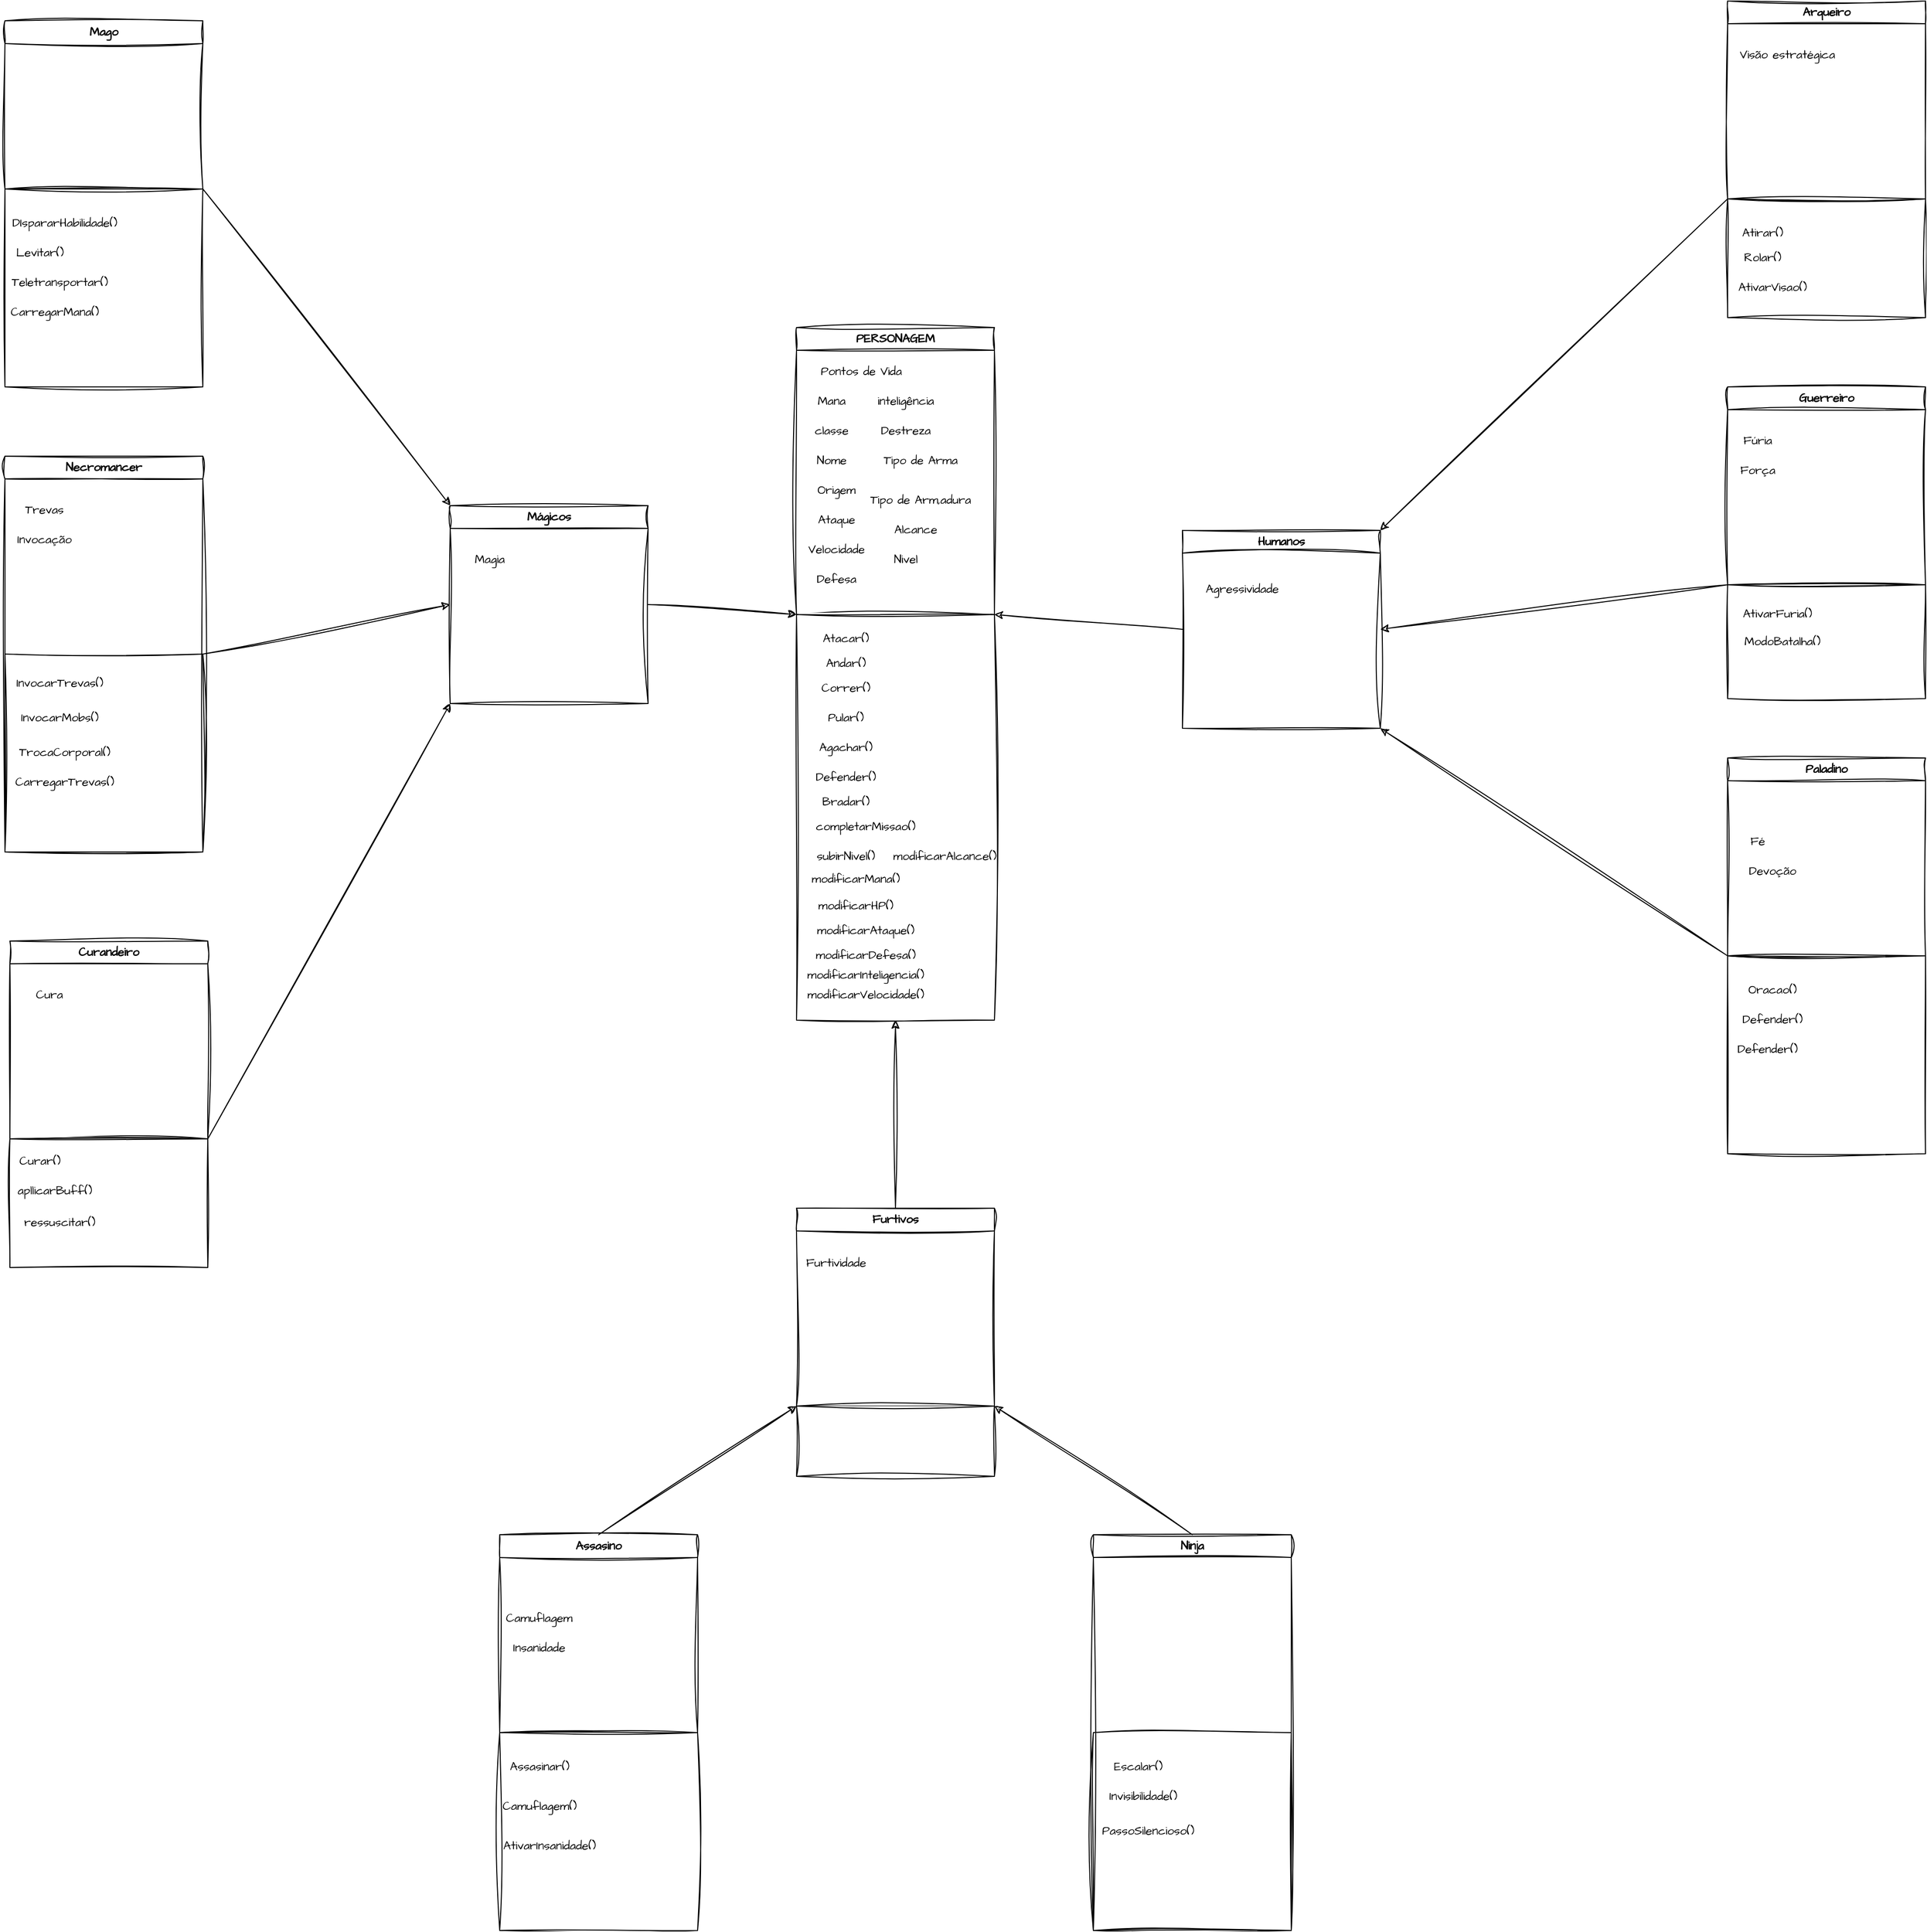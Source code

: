 <mxfile version="26.0.11">
  <diagram name="Página-1" id="utGpeQ4UjbV8BRvyn9GN">
    <mxGraphModel dx="2214" dy="1766" grid="1" gridSize="10" guides="1" tooltips="1" connect="1" arrows="1" fold="1" page="1" pageScale="1" pageWidth="827" pageHeight="1169" math="0" shadow="0">
      <root>
        <mxCell id="0" />
        <mxCell id="1" parent="0" />
        <mxCell id="vF0f2Q07C2wqnqUUGuEn-7" value="PERSONAGEM" style="swimlane;whiteSpace=wrap;html=1;sketch=1;hachureGap=4;jiggle=2;curveFitting=1;fontFamily=Architects Daughter;fontSource=https%3A%2F%2Ffonts.googleapis.com%2Fcss%3Ffamily%3DArchitects%2BDaughter;" parent="1" vertex="1">
          <mxGeometry x="300" y="180" width="200" height="290" as="geometry" />
        </mxCell>
        <mxCell id="vF0f2Q07C2wqnqUUGuEn-8" value="Pontos de Vida" style="text;html=1;align=center;verticalAlign=middle;resizable=0;points=[];autosize=1;strokeColor=none;fillColor=none;fontFamily=Architects Daughter;fontSource=https%3A%2F%2Ffonts.googleapis.com%2Fcss%3Ffamily%3DArchitects%2BDaughter;" parent="vF0f2Q07C2wqnqUUGuEn-7" vertex="1">
          <mxGeometry x="10" y="30" width="110" height="30" as="geometry" />
        </mxCell>
        <mxCell id="vF0f2Q07C2wqnqUUGuEn-9" value="Mana" style="text;html=1;align=center;verticalAlign=middle;resizable=0;points=[];autosize=1;strokeColor=none;fillColor=none;fontFamily=Architects Daughter;fontSource=https%3A%2F%2Ffonts.googleapis.com%2Fcss%3Ffamily%3DArchitects%2BDaughter;" parent="vF0f2Q07C2wqnqUUGuEn-7" vertex="1">
          <mxGeometry x="10" y="60" width="50" height="30" as="geometry" />
        </mxCell>
        <mxCell id="vF0f2Q07C2wqnqUUGuEn-10" value="classe" style="text;html=1;align=center;verticalAlign=middle;resizable=0;points=[];autosize=1;strokeColor=none;fillColor=none;fontFamily=Architects Daughter;fontSource=https%3A%2F%2Ffonts.googleapis.com%2Fcss%3Ffamily%3DArchitects%2BDaughter;" parent="vF0f2Q07C2wqnqUUGuEn-7" vertex="1">
          <mxGeometry x="5" y="90" width="60" height="30" as="geometry" />
        </mxCell>
        <mxCell id="vF0f2Q07C2wqnqUUGuEn-11" value="Nome" style="text;html=1;align=center;verticalAlign=middle;resizable=0;points=[];autosize=1;strokeColor=none;fillColor=none;fontFamily=Architects Daughter;fontSource=https%3A%2F%2Ffonts.googleapis.com%2Fcss%3Ffamily%3DArchitects%2BDaughter;" parent="vF0f2Q07C2wqnqUUGuEn-7" vertex="1">
          <mxGeometry x="10" y="120" width="50" height="30" as="geometry" />
        </mxCell>
        <mxCell id="vF0f2Q07C2wqnqUUGuEn-12" value="Origem" style="text;html=1;align=center;verticalAlign=middle;resizable=0;points=[];autosize=1;strokeColor=none;fillColor=none;fontFamily=Architects Daughter;fontSource=https%3A%2F%2Ffonts.googleapis.com%2Fcss%3Ffamily%3DArchitects%2BDaughter;" parent="vF0f2Q07C2wqnqUUGuEn-7" vertex="1">
          <mxGeometry x="10" y="150" width="60" height="30" as="geometry" />
        </mxCell>
        <mxCell id="vF0f2Q07C2wqnqUUGuEn-21" value="Ataque" style="text;html=1;align=center;verticalAlign=middle;resizable=0;points=[];autosize=1;strokeColor=none;fillColor=none;fontFamily=Architects Daughter;fontSource=https%3A%2F%2Ffonts.googleapis.com%2Fcss%3Ffamily%3DArchitects%2BDaughter;" parent="vF0f2Q07C2wqnqUUGuEn-7" vertex="1">
          <mxGeometry x="10" y="180" width="60" height="30" as="geometry" />
        </mxCell>
        <mxCell id="vF0f2Q07C2wqnqUUGuEn-22" value="Velocidade" style="text;html=1;align=center;verticalAlign=middle;resizable=0;points=[];autosize=1;strokeColor=none;fillColor=none;fontFamily=Architects Daughter;fontSource=https%3A%2F%2Ffonts.googleapis.com%2Fcss%3Ffamily%3DArchitects%2BDaughter;" parent="vF0f2Q07C2wqnqUUGuEn-7" vertex="1">
          <mxGeometry y="210" width="80" height="30" as="geometry" />
        </mxCell>
        <mxCell id="vF0f2Q07C2wqnqUUGuEn-23" value="Defesa" style="text;html=1;align=center;verticalAlign=middle;resizable=0;points=[];autosize=1;strokeColor=none;fillColor=none;fontFamily=Architects Daughter;fontSource=https%3A%2F%2Ffonts.googleapis.com%2Fcss%3Ffamily%3DArchitects%2BDaughter;" parent="vF0f2Q07C2wqnqUUGuEn-7" vertex="1">
          <mxGeometry x="10" y="240" width="60" height="30" as="geometry" />
        </mxCell>
        <mxCell id="vF0f2Q07C2wqnqUUGuEn-24" value="inteligência" style="text;html=1;align=center;verticalAlign=middle;resizable=0;points=[];autosize=1;strokeColor=none;fillColor=none;fontFamily=Architects Daughter;fontSource=https%3A%2F%2Ffonts.googleapis.com%2Fcss%3Ffamily%3DArchitects%2BDaughter;" parent="vF0f2Q07C2wqnqUUGuEn-7" vertex="1">
          <mxGeometry x="70" y="60" width="80" height="30" as="geometry" />
        </mxCell>
        <mxCell id="vF0f2Q07C2wqnqUUGuEn-25" value="Destreza" style="text;html=1;align=center;verticalAlign=middle;resizable=0;points=[];autosize=1;strokeColor=none;fillColor=none;fontFamily=Architects Daughter;fontSource=https%3A%2F%2Ffonts.googleapis.com%2Fcss%3Ffamily%3DArchitects%2BDaughter;" parent="vF0f2Q07C2wqnqUUGuEn-7" vertex="1">
          <mxGeometry x="75" y="90" width="70" height="30" as="geometry" />
        </mxCell>
        <mxCell id="vF0f2Q07C2wqnqUUGuEn-26" value="Tipo de Arma" style="text;html=1;align=center;verticalAlign=middle;resizable=0;points=[];autosize=1;strokeColor=none;fillColor=none;fontFamily=Architects Daughter;fontSource=https%3A%2F%2Ffonts.googleapis.com%2Fcss%3Ffamily%3DArchitects%2BDaughter;" parent="vF0f2Q07C2wqnqUUGuEn-7" vertex="1">
          <mxGeometry x="75" y="120" width="100" height="30" as="geometry" />
        </mxCell>
        <mxCell id="vF0f2Q07C2wqnqUUGuEn-44" value="Tipo de Arm,adura" style="text;html=1;align=center;verticalAlign=middle;resizable=0;points=[];autosize=1;strokeColor=none;fillColor=none;fontFamily=Architects Daughter;fontSource=https%3A%2F%2Ffonts.googleapis.com%2Fcss%3Ffamily%3DArchitects%2BDaughter;" parent="vF0f2Q07C2wqnqUUGuEn-7" vertex="1">
          <mxGeometry x="60" y="160" width="130" height="30" as="geometry" />
        </mxCell>
        <mxCell id="vF0f2Q07C2wqnqUUGuEn-49" value="Alcance" style="text;html=1;align=center;verticalAlign=middle;resizable=0;points=[];autosize=1;strokeColor=none;fillColor=none;fontFamily=Architects Daughter;fontSource=https%3A%2F%2Ffonts.googleapis.com%2Fcss%3Ffamily%3DArchitects%2BDaughter;" parent="vF0f2Q07C2wqnqUUGuEn-7" vertex="1">
          <mxGeometry x="85" y="190" width="70" height="30" as="geometry" />
        </mxCell>
        <mxCell id="vF0f2Q07C2wqnqUUGuEn-57" value="Nivel" style="text;html=1;align=center;verticalAlign=middle;resizable=0;points=[];autosize=1;strokeColor=none;fillColor=none;fontFamily=Architects Daughter;fontSource=https%3A%2F%2Ffonts.googleapis.com%2Fcss%3Ffamily%3DArchitects%2BDaughter;" parent="vF0f2Q07C2wqnqUUGuEn-7" vertex="1">
          <mxGeometry x="85" y="220" width="50" height="30" as="geometry" />
        </mxCell>
        <mxCell id="vF0f2Q07C2wqnqUUGuEn-13" value="" style="rounded=0;whiteSpace=wrap;html=1;sketch=1;hachureGap=4;jiggle=2;curveFitting=1;fontFamily=Architects Daughter;fontSource=https%3A%2F%2Ffonts.googleapis.com%2Fcss%3Ffamily%3DArchitects%2BDaughter;" parent="1" vertex="1">
          <mxGeometry x="300" y="470" width="200" height="410" as="geometry" />
        </mxCell>
        <mxCell id="vF0f2Q07C2wqnqUUGuEn-14" value="Atacar()" style="text;html=1;align=center;verticalAlign=middle;whiteSpace=wrap;rounded=0;fontFamily=Architects Daughter;fontSource=https%3A%2F%2Ffonts.googleapis.com%2Fcss%3Ffamily%3DArchitects%2BDaughter;" parent="1" vertex="1">
          <mxGeometry x="320" y="480" width="60" height="30" as="geometry" />
        </mxCell>
        <mxCell id="vF0f2Q07C2wqnqUUGuEn-15" value="Andar()" style="text;html=1;align=center;verticalAlign=middle;whiteSpace=wrap;rounded=0;fontFamily=Architects Daughter;fontSource=https%3A%2F%2Ffonts.googleapis.com%2Fcss%3Ffamily%3DArchitects%2BDaughter;" parent="1" vertex="1">
          <mxGeometry x="320" y="505" width="60" height="30" as="geometry" />
        </mxCell>
        <mxCell id="vF0f2Q07C2wqnqUUGuEn-16" value="Correr()&lt;span style=&quot;color: rgba(0, 0, 0, 0); font-family: monospace; font-size: 0px; text-align: start; text-wrap-mode: nowrap;&quot;&gt;%3CmxGraphModel%3E%3Croot%3E%3CmxCell%20id%3D%220%22%2F%3E%3CmxCell%20id%3D%221%22%20parent%3D%220%22%2F%3E%3CmxCell%20id%3D%222%22%20value%3D%22Andar()%22%20style%3D%22text%3Bhtml%3D1%3Balign%3Dcenter%3BverticalAlign%3Dmiddle%3BwhiteSpace%3Dwrap%3Brounded%3D0%3BfontFamily%3DArchitects%20Daughter%3BfontSource%3Dhttps%253A%252F%252Ffonts.googleapis.com%252Fcss%253Ffamily%253DArchitects%252BDaughter%3B%22%20vertex%3D%221%22%20parent%3D%221%22%3E%3CmxGeometry%20x%3D%22320%22%20y%3D%22415%22%20width%3D%2260%22%20height%3D%2230%22%20as%3D%22geometry%22%2F%3E%3C%2FmxCell%3E%3C%2Froot%3E%3C%2FmxGraphModel%3E&lt;/span&gt;" style="text;html=1;align=center;verticalAlign=middle;whiteSpace=wrap;rounded=0;fontFamily=Architects Daughter;fontSource=https%3A%2F%2Ffonts.googleapis.com%2Fcss%3Ffamily%3DArchitects%2BDaughter;" parent="1" vertex="1">
          <mxGeometry x="320" y="530" width="60" height="30" as="geometry" />
        </mxCell>
        <mxCell id="vF0f2Q07C2wqnqUUGuEn-17" value="Pular()" style="text;html=1;align=center;verticalAlign=middle;whiteSpace=wrap;rounded=0;fontFamily=Architects Daughter;fontSource=https%3A%2F%2Ffonts.googleapis.com%2Fcss%3Ffamily%3DArchitects%2BDaughter;" parent="1" vertex="1">
          <mxGeometry x="320" y="560" width="60" height="30" as="geometry" />
        </mxCell>
        <mxCell id="vF0f2Q07C2wqnqUUGuEn-18" value="Agachar()" style="text;html=1;align=center;verticalAlign=middle;whiteSpace=wrap;rounded=0;fontFamily=Architects Daughter;fontSource=https%3A%2F%2Ffonts.googleapis.com%2Fcss%3Ffamily%3DArchitects%2BDaughter;" parent="1" vertex="1">
          <mxGeometry x="320" y="590" width="60" height="30" as="geometry" />
        </mxCell>
        <mxCell id="vF0f2Q07C2wqnqUUGuEn-19" value="Defender()" style="text;html=1;align=center;verticalAlign=middle;whiteSpace=wrap;rounded=0;fontFamily=Architects Daughter;fontSource=https%3A%2F%2Ffonts.googleapis.com%2Fcss%3Ffamily%3DArchitects%2BDaughter;" parent="1" vertex="1">
          <mxGeometry x="320" y="620" width="60" height="30" as="geometry" />
        </mxCell>
        <mxCell id="vF0f2Q07C2wqnqUUGuEn-20" value="Bradar()" style="text;html=1;align=center;verticalAlign=middle;whiteSpace=wrap;rounded=0;fontFamily=Architects Daughter;fontSource=https%3A%2F%2Ffonts.googleapis.com%2Fcss%3Ffamily%3DArchitects%2BDaughter;" parent="1" vertex="1">
          <mxGeometry x="320" y="645" width="60" height="30" as="geometry" />
        </mxCell>
        <mxCell id="vF0f2Q07C2wqnqUUGuEn-32" value="Necromancer" style="swimlane;whiteSpace=wrap;html=1;sketch=1;hachureGap=4;jiggle=2;curveFitting=1;fontFamily=Architects Daughter;fontSource=https%3A%2F%2Ffonts.googleapis.com%2Fcss%3Ffamily%3DArchitects%2BDaughter;startSize=23;" parent="1" vertex="1">
          <mxGeometry x="-500" y="310" width="200" height="400" as="geometry" />
        </mxCell>
        <mxCell id="vF0f2Q07C2wqnqUUGuEn-47" value="Trevas&lt;span style=&quot;color: rgba(0, 0, 0, 0); font-family: monospace; font-size: 0px; text-align: start; text-wrap-mode: nowrap;&quot;&gt;%3CmxGraphModel%3E%3Croot%3E%3CmxCell%20id%3D%220%22%2F%3E%3CmxCell%20id%3D%221%22%20parent%3D%220%22%2F%3E%3CmxCell%20id%3D%222%22%20value%3D%22Magia%26lt%3Bspan%20style%3D%26quot%3Bcolor%3A%20rgba(0%2C%200%2C%200%2C%200)%3B%20font-family%3A%20monospace%3B%20font-size%3A%200px%3B%20text-align%3A%20start%3B%20text-wrap-mode%3A%20nowrap%3B%26quot%3B%26gt%3B%253CmxGraphModel%253E%253Croot%253E%253CmxCell%2520id%253D%25220%2522%252F%253E%253CmxCell%2520id%253D%25221%2522%2520parent%253D%25220%2522%252F%253E%253CmxCell%2520id%253D%25222%2522%2520value%253D%2522Tipo%2520de%2520Arma%2522%2520style%253D%2522text%253Bhtml%253D1%253Balign%253Dcenter%253BverticalAlign%253Dmiddle%253Bresizable%253D0%253Bpoints%253D%255B%255D%253Bautosize%253D1%253BstrokeColor%253Dnone%253BfillColor%253Dnone%253BfontFamily%253DArchitects%2520Daughter%253BfontSource%253Dhttps%25253A%25252F%25252Ffonts.googleapis.com%25252Fcss%25253Ffamily%25253DArchitects%25252BDaughter%253B%2522%2520vertex%253D%25221%2522%2520parent%253D%25221%2522%253E%253CmxGeometry%2520x%253D%2522370%2522%2520y%253D%2522300%2522%2520width%253D%2522100%2522%2520height%253D%252230%2522%2520as%253D%2522geometry%2522%252F%253E%253C%252FmxCell%253E%253C%252Froot%253E%253C%252FmxGraphModel%253E%26lt%3B%2Fspan%26gt%3B%22%20style%3D%22text%3Bhtml%3D1%3Balign%3Dcenter%3BverticalAlign%3Dmiddle%3BwhiteSpace%3Dwrap%3Brounded%3D0%3BfontFamily%3DArchitects%20Daughter%3BfontSource%3Dhttps%253A%252F%252Ffonts.googleapis.com%252Fcss%253Ffamily%253DArchitects%252BDaughter%3B%22%20vertex%3D%221%22%20parent%3D%221%22%3E%3CmxGeometry%20x%3D%22-30%22%20y%3D%22280%22%20width%3D%2260%22%20height%3D%2230%22%20as%3D%22geometry%22%2F%3E%3C%2FmxCell%3E%3C%2Froot%3E%3C%2FmxGraphModel%3E&lt;/span&gt;" style="text;html=1;align=center;verticalAlign=middle;whiteSpace=wrap;rounded=0;fontFamily=Architects Daughter;fontSource=https%3A%2F%2Ffonts.googleapis.com%2Fcss%3Ffamily%3DArchitects%2BDaughter;" parent="vF0f2Q07C2wqnqUUGuEn-32" vertex="1">
          <mxGeometry x="10" y="40" width="60" height="30" as="geometry" />
        </mxCell>
        <mxCell id="vF0f2Q07C2wqnqUUGuEn-48" value="Invocação" style="text;html=1;align=center;verticalAlign=middle;whiteSpace=wrap;rounded=0;fontFamily=Architects Daughter;fontSource=https%3A%2F%2Ffonts.googleapis.com%2Fcss%3Ffamily%3DArchitects%2BDaughter;" parent="vF0f2Q07C2wqnqUUGuEn-32" vertex="1">
          <mxGeometry x="10" y="70" width="60" height="30" as="geometry" />
        </mxCell>
        <mxCell id="119XGTAIvBOGyteVcQkZ-8" value="" style="swimlane;startSize=0;sketch=1;hachureGap=4;jiggle=2;curveFitting=1;fontFamily=Architects Daughter;fontSource=https%3A%2F%2Ffonts.googleapis.com%2Fcss%3Ffamily%3DArchitects%2BDaughter;" parent="vF0f2Q07C2wqnqUUGuEn-32" vertex="1">
          <mxGeometry y="200" width="200" height="200" as="geometry" />
        </mxCell>
        <mxCell id="119XGTAIvBOGyteVcQkZ-9" value="InvocarTrevas()" style="text;html=1;align=center;verticalAlign=middle;resizable=0;points=[];autosize=1;strokeColor=none;fillColor=none;fontFamily=Architects Daughter;fontSource=https%3A%2F%2Ffonts.googleapis.com%2Fcss%3Ffamily%3DArchitects%2BDaughter;" parent="119XGTAIvBOGyteVcQkZ-8" vertex="1">
          <mxGeometry y="15" width="110" height="30" as="geometry" />
        </mxCell>
        <mxCell id="119XGTAIvBOGyteVcQkZ-10" value="InvocarMobs()" style="text;html=1;align=center;verticalAlign=middle;resizable=0;points=[];autosize=1;strokeColor=none;fillColor=none;fontFamily=Architects Daughter;fontSource=https%3A%2F%2Ffonts.googleapis.com%2Fcss%3Ffamily%3DArchitects%2BDaughter;" parent="119XGTAIvBOGyteVcQkZ-8" vertex="1">
          <mxGeometry x="5" y="50" width="100" height="30" as="geometry" />
        </mxCell>
        <mxCell id="119XGTAIvBOGyteVcQkZ-11" value="TrocaCorporal()" style="text;html=1;align=center;verticalAlign=middle;resizable=0;points=[];autosize=1;strokeColor=none;fillColor=none;fontFamily=Architects Daughter;fontSource=https%3A%2F%2Ffonts.googleapis.com%2Fcss%3Ffamily%3DArchitects%2BDaughter;" parent="119XGTAIvBOGyteVcQkZ-8" vertex="1">
          <mxGeometry y="85" width="120" height="30" as="geometry" />
        </mxCell>
        <mxCell id="119XGTAIvBOGyteVcQkZ-12" value="CarregarTrevas()" style="text;html=1;align=center;verticalAlign=middle;resizable=0;points=[];autosize=1;strokeColor=none;fillColor=none;fontFamily=Architects Daughter;fontSource=https%3A%2F%2Ffonts.googleapis.com%2Fcss%3Ffamily%3DArchitects%2BDaughter;" parent="119XGTAIvBOGyteVcQkZ-8" vertex="1">
          <mxGeometry y="115" width="120" height="30" as="geometry" />
        </mxCell>
        <mxCell id="vF0f2Q07C2wqnqUUGuEn-37" value="Mago" style="swimlane;whiteSpace=wrap;html=1;sketch=1;hachureGap=4;jiggle=2;curveFitting=1;fontFamily=Architects Daughter;fontSource=https%3A%2F%2Ffonts.googleapis.com%2Fcss%3Ffamily%3DArchitects%2BDaughter;" parent="1" vertex="1">
          <mxGeometry x="-500" y="-130" width="200" height="170" as="geometry" />
        </mxCell>
        <mxCell id="vF0f2Q07C2wqnqUUGuEn-38" value="Assasino" style="swimlane;whiteSpace=wrap;html=1;sketch=1;hachureGap=4;jiggle=2;curveFitting=1;fontFamily=Architects Daughter;fontSource=https%3A%2F%2Ffonts.googleapis.com%2Fcss%3Ffamily%3DArchitects%2BDaughter;" parent="1" vertex="1">
          <mxGeometry y="1400" width="200" height="200" as="geometry" />
        </mxCell>
        <mxCell id="vF0f2Q07C2wqnqUUGuEn-56" value="Camuflagem" style="text;html=1;align=center;verticalAlign=middle;whiteSpace=wrap;rounded=0;fontFamily=Architects Daughter;fontSource=https%3A%2F%2Ffonts.googleapis.com%2Fcss%3Ffamily%3DArchitects%2BDaughter;" parent="vF0f2Q07C2wqnqUUGuEn-38" vertex="1">
          <mxGeometry x="10" y="70" width="60" height="30" as="geometry" />
        </mxCell>
        <mxCell id="vF0f2Q07C2wqnqUUGuEn-58" value="Insanidade" style="text;html=1;align=center;verticalAlign=middle;whiteSpace=wrap;rounded=0;fontFamily=Architects Daughter;fontSource=https%3A%2F%2Ffonts.googleapis.com%2Fcss%3Ffamily%3DArchitects%2BDaughter;" parent="vF0f2Q07C2wqnqUUGuEn-38" vertex="1">
          <mxGeometry x="10" y="100" width="60" height="30" as="geometry" />
        </mxCell>
        <mxCell id="vF0f2Q07C2wqnqUUGuEn-39" value="Ninja" style="swimlane;whiteSpace=wrap;html=1;sketch=1;hachureGap=4;jiggle=2;curveFitting=1;fontFamily=Architects Daughter;fontSource=https%3A%2F%2Ffonts.googleapis.com%2Fcss%3Ffamily%3DArchitects%2BDaughter;" parent="1" vertex="1">
          <mxGeometry x="600" y="1400" width="200" height="400" as="geometry" />
        </mxCell>
        <mxCell id="119XGTAIvBOGyteVcQkZ-18" value="" style="swimlane;startSize=0;sketch=1;hachureGap=4;jiggle=2;curveFitting=1;fontFamily=Architects Daughter;fontSource=https%3A%2F%2Ffonts.googleapis.com%2Fcss%3Ffamily%3DArchitects%2BDaughter;" parent="vF0f2Q07C2wqnqUUGuEn-39" vertex="1">
          <mxGeometry y="200" width="200" height="200" as="geometry" />
        </mxCell>
        <mxCell id="119XGTAIvBOGyteVcQkZ-19" value="Escalar()" style="text;html=1;align=center;verticalAlign=middle;resizable=0;points=[];autosize=1;strokeColor=none;fillColor=none;fontFamily=Architects Daughter;fontSource=https%3A%2F%2Ffonts.googleapis.com%2Fcss%3Ffamily%3DArchitects%2BDaughter;" parent="119XGTAIvBOGyteVcQkZ-18" vertex="1">
          <mxGeometry x="10" y="20" width="70" height="30" as="geometry" />
        </mxCell>
        <mxCell id="119XGTAIvBOGyteVcQkZ-26" value="Invisibilidade()" style="text;html=1;align=center;verticalAlign=middle;resizable=0;points=[];autosize=1;strokeColor=none;fillColor=none;fontFamily=Architects Daughter;fontSource=https%3A%2F%2Ffonts.googleapis.com%2Fcss%3Ffamily%3DArchitects%2BDaughter;" parent="119XGTAIvBOGyteVcQkZ-18" vertex="1">
          <mxGeometry x="5" y="50" width="90" height="30" as="geometry" />
        </mxCell>
        <mxCell id="119XGTAIvBOGyteVcQkZ-27" value="PassoSilencioso()" style="text;html=1;align=center;verticalAlign=middle;resizable=0;points=[];autosize=1;strokeColor=none;fillColor=none;fontFamily=Architects Daughter;fontSource=https%3A%2F%2Ffonts.googleapis.com%2Fcss%3Ffamily%3DArchitects%2BDaughter;" parent="119XGTAIvBOGyteVcQkZ-18" vertex="1">
          <mxGeometry x="-5" y="85" width="120" height="30" as="geometry" />
        </mxCell>
        <mxCell id="vF0f2Q07C2wqnqUUGuEn-40" value="Arqueiro" style="swimlane;whiteSpace=wrap;html=1;sketch=1;hachureGap=4;jiggle=2;curveFitting=1;fontFamily=Architects Daughter;fontSource=https%3A%2F%2Ffonts.googleapis.com%2Fcss%3Ffamily%3DArchitects%2BDaughter;" parent="1" vertex="1">
          <mxGeometry x="1241" y="-150" width="200" height="200" as="geometry" />
        </mxCell>
        <mxCell id="vF0f2Q07C2wqnqUUGuEn-65" value="Visão estratégica" style="text;html=1;align=center;verticalAlign=middle;resizable=0;points=[];autosize=1;strokeColor=none;fillColor=none;fontFamily=Architects Daughter;fontSource=https%3A%2F%2Ffonts.googleapis.com%2Fcss%3Ffamily%3DArchitects%2BDaughter;" parent="vF0f2Q07C2wqnqUUGuEn-40" vertex="1">
          <mxGeometry y="40" width="120" height="30" as="geometry" />
        </mxCell>
        <mxCell id="119XGTAIvBOGyteVcQkZ-39" value="" style="swimlane;startSize=0;sketch=1;hachureGap=4;jiggle=2;curveFitting=1;fontFamily=Architects Daughter;fontSource=https%3A%2F%2Ffonts.googleapis.com%2Fcss%3Ffamily%3DArchitects%2BDaughter;" parent="vF0f2Q07C2wqnqUUGuEn-40" vertex="1">
          <mxGeometry y="200" width="200" height="120" as="geometry" />
        </mxCell>
        <mxCell id="119XGTAIvBOGyteVcQkZ-40" value="Atirar()" style="text;html=1;align=center;verticalAlign=middle;resizable=0;points=[];autosize=1;strokeColor=none;fillColor=none;fontFamily=Architects Daughter;fontSource=https%3A%2F%2Ffonts.googleapis.com%2Fcss%3Ffamily%3DArchitects%2BDaughter;" parent="119XGTAIvBOGyteVcQkZ-39" vertex="1">
          <mxGeometry y="20" width="70" height="30" as="geometry" />
        </mxCell>
        <mxCell id="119XGTAIvBOGyteVcQkZ-41" value="Rolar()" style="text;html=1;align=center;verticalAlign=middle;resizable=0;points=[];autosize=1;strokeColor=none;fillColor=none;fontFamily=Architects Daughter;fontSource=https%3A%2F%2Ffonts.googleapis.com%2Fcss%3Ffamily%3DArchitects%2BDaughter;" parent="119XGTAIvBOGyteVcQkZ-39" vertex="1">
          <mxGeometry x="5" y="45" width="60" height="30" as="geometry" />
        </mxCell>
        <mxCell id="119XGTAIvBOGyteVcQkZ-42" value="AtivarVisao()" style="text;html=1;align=center;verticalAlign=middle;resizable=0;points=[];autosize=1;strokeColor=none;fillColor=none;fontFamily=Architects Daughter;fontSource=https%3A%2F%2Ffonts.googleapis.com%2Fcss%3Ffamily%3DArchitects%2BDaughter;" parent="119XGTAIvBOGyteVcQkZ-39" vertex="1">
          <mxGeometry y="75" width="90" height="30" as="geometry" />
        </mxCell>
        <mxCell id="vF0f2Q07C2wqnqUUGuEn-41" value="Curandeiro" style="swimlane;whiteSpace=wrap;html=1;sketch=1;hachureGap=4;jiggle=2;curveFitting=1;fontFamily=Architects Daughter;fontSource=https%3A%2F%2Ffonts.googleapis.com%2Fcss%3Ffamily%3DArchitects%2BDaughter;" parent="1" vertex="1">
          <mxGeometry x="-495" y="800" width="200" height="200" as="geometry" />
        </mxCell>
        <mxCell id="vF0f2Q07C2wqnqUUGuEn-59" value="Cura" style="text;html=1;align=center;verticalAlign=middle;whiteSpace=wrap;rounded=0;fontFamily=Architects Daughter;fontSource=https%3A%2F%2Ffonts.googleapis.com%2Fcss%3Ffamily%3DArchitects%2BDaughter;" parent="vF0f2Q07C2wqnqUUGuEn-41" vertex="1">
          <mxGeometry x="10" y="40" width="60" height="30" as="geometry" />
        </mxCell>
        <mxCell id="vF0f2Q07C2wqnqUUGuEn-42" value="Guerreiro" style="swimlane;whiteSpace=wrap;html=1;sketch=1;hachureGap=4;jiggle=2;curveFitting=1;fontFamily=Architects Daughter;fontSource=https%3A%2F%2Ffonts.googleapis.com%2Fcss%3Ffamily%3DArchitects%2BDaughter;" parent="1" vertex="1">
          <mxGeometry x="1241" y="240" width="200" height="200" as="geometry" />
        </mxCell>
        <mxCell id="vF0f2Q07C2wqnqUUGuEn-68" value="Fúria" style="text;html=1;align=center;verticalAlign=middle;resizable=0;points=[];autosize=1;strokeColor=none;fillColor=none;fontFamily=Architects Daughter;fontSource=https%3A%2F%2Ffonts.googleapis.com%2Fcss%3Ffamily%3DArchitects%2BDaughter;" parent="vF0f2Q07C2wqnqUUGuEn-42" vertex="1">
          <mxGeometry x="5" y="40" width="50" height="30" as="geometry" />
        </mxCell>
        <mxCell id="vF0f2Q07C2wqnqUUGuEn-77" value="Força" style="text;html=1;align=center;verticalAlign=middle;resizable=0;points=[];autosize=1;strokeColor=none;fillColor=none;fontFamily=Architects Daughter;fontSource=https%3A%2F%2Ffonts.googleapis.com%2Fcss%3Ffamily%3DArchitects%2BDaughter;" parent="vF0f2Q07C2wqnqUUGuEn-42" vertex="1">
          <mxGeometry y="70" width="60" height="30" as="geometry" />
        </mxCell>
        <mxCell id="vF0f2Q07C2wqnqUUGuEn-43" value="Paladino" style="swimlane;whiteSpace=wrap;html=1;sketch=1;hachureGap=4;jiggle=2;curveFitting=1;fontFamily=Architects Daughter;fontSource=https%3A%2F%2Ffonts.googleapis.com%2Fcss%3Ffamily%3DArchitects%2BDaughter;" parent="1" vertex="1">
          <mxGeometry x="1241" y="615" width="200" height="200" as="geometry" />
        </mxCell>
        <mxCell id="vF0f2Q07C2wqnqUUGuEn-71" value="Fé" style="text;html=1;align=center;verticalAlign=middle;resizable=0;points=[];autosize=1;strokeColor=none;fillColor=none;fontFamily=Architects Daughter;fontSource=https%3A%2F%2Ffonts.googleapis.com%2Fcss%3Ffamily%3DArchitects%2BDaughter;" parent="vF0f2Q07C2wqnqUUGuEn-43" vertex="1">
          <mxGeometry x="10" y="70" width="40" height="30" as="geometry" />
        </mxCell>
        <mxCell id="vF0f2Q07C2wqnqUUGuEn-76" value="Devoção" style="text;html=1;align=center;verticalAlign=middle;resizable=0;points=[];autosize=1;strokeColor=none;fillColor=none;fontFamily=Architects Daughter;fontSource=https%3A%2F%2Ffonts.googleapis.com%2Fcss%3Ffamily%3DArchitects%2BDaughter;" parent="vF0f2Q07C2wqnqUUGuEn-43" vertex="1">
          <mxGeometry x="10" y="100" width="70" height="30" as="geometry" />
        </mxCell>
        <mxCell id="119XGTAIvBOGyteVcQkZ-3" value="" style="swimlane;startSize=0;sketch=1;hachureGap=4;jiggle=2;curveFitting=1;fontFamily=Architects Daughter;fontSource=https%3A%2F%2Ffonts.googleapis.com%2Fcss%3Ffamily%3DArchitects%2BDaughter;" parent="1" vertex="1">
          <mxGeometry x="-500" y="40" width="200" height="200" as="geometry" />
        </mxCell>
        <mxCell id="119XGTAIvBOGyteVcQkZ-4" value="DIspararHabilidade()" style="text;html=1;align=center;verticalAlign=middle;resizable=0;points=[];autosize=1;strokeColor=none;fillColor=none;fontFamily=Architects Daughter;fontSource=https%3A%2F%2Ffonts.googleapis.com%2Fcss%3Ffamily%3DArchitects%2BDaughter;" parent="119XGTAIvBOGyteVcQkZ-3" vertex="1">
          <mxGeometry x="-5" y="20" width="130" height="30" as="geometry" />
        </mxCell>
        <mxCell id="119XGTAIvBOGyteVcQkZ-5" value="Levitar()" style="text;html=1;align=center;verticalAlign=middle;resizable=0;points=[];autosize=1;strokeColor=none;fillColor=none;fontFamily=Architects Daughter;fontSource=https%3A%2F%2Ffonts.googleapis.com%2Fcss%3Ffamily%3DArchitects%2BDaughter;" parent="119XGTAIvBOGyteVcQkZ-3" vertex="1">
          <mxGeometry y="50" width="70" height="30" as="geometry" />
        </mxCell>
        <mxCell id="119XGTAIvBOGyteVcQkZ-6" value="Teletransportar()" style="text;html=1;align=center;verticalAlign=middle;resizable=0;points=[];autosize=1;strokeColor=none;fillColor=none;fontFamily=Architects Daughter;fontSource=https%3A%2F%2Ffonts.googleapis.com%2Fcss%3Ffamily%3DArchitects%2BDaughter;" parent="119XGTAIvBOGyteVcQkZ-3" vertex="1">
          <mxGeometry x="-5" y="80" width="120" height="30" as="geometry" />
        </mxCell>
        <mxCell id="119XGTAIvBOGyteVcQkZ-7" value="CarregarMana()" style="text;html=1;align=center;verticalAlign=middle;resizable=0;points=[];autosize=1;strokeColor=none;fillColor=none;fontFamily=Architects Daughter;fontSource=https%3A%2F%2Ffonts.googleapis.com%2Fcss%3Ffamily%3DArchitects%2BDaughter;" parent="119XGTAIvBOGyteVcQkZ-3" vertex="1">
          <mxGeometry x="-5" y="110" width="110" height="30" as="geometry" />
        </mxCell>
        <mxCell id="119XGTAIvBOGyteVcQkZ-13" value="" style="swimlane;startSize=0;sketch=1;hachureGap=4;jiggle=2;curveFitting=1;fontFamily=Architects Daughter;fontSource=https%3A%2F%2Ffonts.googleapis.com%2Fcss%3Ffamily%3DArchitects%2BDaughter;" parent="1" vertex="1">
          <mxGeometry y="1600" width="200" height="200" as="geometry" />
        </mxCell>
        <mxCell id="119XGTAIvBOGyteVcQkZ-14" value="Assasinar()" style="text;html=1;align=center;verticalAlign=middle;resizable=0;points=[];autosize=1;strokeColor=none;fillColor=none;fontFamily=Architects Daughter;fontSource=https%3A%2F%2Ffonts.googleapis.com%2Fcss%3Ffamily%3DArchitects%2BDaughter;" parent="119XGTAIvBOGyteVcQkZ-13" vertex="1">
          <mxGeometry y="20" width="80" height="30" as="geometry" />
        </mxCell>
        <mxCell id="119XGTAIvBOGyteVcQkZ-16" value="Camuflagem()" style="text;html=1;align=center;verticalAlign=middle;resizable=0;points=[];autosize=1;strokeColor=none;fillColor=none;fontFamily=Architects Daughter;fontSource=https%3A%2F%2Ffonts.googleapis.com%2Fcss%3Ffamily%3DArchitects%2BDaughter;" parent="119XGTAIvBOGyteVcQkZ-13" vertex="1">
          <mxGeometry x="-10" y="60" width="100" height="30" as="geometry" />
        </mxCell>
        <mxCell id="119XGTAIvBOGyteVcQkZ-17" value="AtivarInsanidade()" style="text;html=1;align=center;verticalAlign=middle;resizable=0;points=[];autosize=1;strokeColor=none;fillColor=none;fontFamily=Architects Daughter;fontSource=https%3A%2F%2Ffonts.googleapis.com%2Fcss%3Ffamily%3DArchitects%2BDaughter;" parent="119XGTAIvBOGyteVcQkZ-13" vertex="1">
          <mxGeometry x="-10" y="100" width="120" height="30" as="geometry" />
        </mxCell>
        <mxCell id="119XGTAIvBOGyteVcQkZ-28" value="" style="swimlane;startSize=0;sketch=1;hachureGap=4;jiggle=2;curveFitting=1;fontFamily=Architects Daughter;fontSource=https%3A%2F%2Ffonts.googleapis.com%2Fcss%3Ffamily%3DArchitects%2BDaughter;" parent="1" vertex="1">
          <mxGeometry x="1241" y="815" width="200" height="200" as="geometry" />
        </mxCell>
        <mxCell id="119XGTAIvBOGyteVcQkZ-29" value="Oracao()" style="text;html=1;align=center;verticalAlign=middle;resizable=0;points=[];autosize=1;strokeColor=none;fillColor=none;fontFamily=Architects Daughter;fontSource=https%3A%2F%2Ffonts.googleapis.com%2Fcss%3Ffamily%3DArchitects%2BDaughter;" parent="119XGTAIvBOGyteVcQkZ-28" vertex="1">
          <mxGeometry x="10" y="20" width="70" height="30" as="geometry" />
        </mxCell>
        <mxCell id="119XGTAIvBOGyteVcQkZ-30" value="Defender()" style="text;html=1;align=center;verticalAlign=middle;resizable=0;points=[];autosize=1;strokeColor=none;fillColor=none;fontFamily=Architects Daughter;fontSource=https%3A%2F%2Ffonts.googleapis.com%2Fcss%3Ffamily%3DArchitects%2BDaughter;" parent="119XGTAIvBOGyteVcQkZ-28" vertex="1">
          <mxGeometry x="5" y="50" width="80" height="30" as="geometry" />
        </mxCell>
        <mxCell id="119XGTAIvBOGyteVcQkZ-32" value="" style="swimlane;startSize=0;sketch=1;hachureGap=4;jiggle=2;curveFitting=1;fontFamily=Architects Daughter;fontSource=https%3A%2F%2Ffonts.googleapis.com%2Fcss%3Ffamily%3DArchitects%2BDaughter;" parent="1" vertex="1">
          <mxGeometry x="1241" y="440" width="200" height="115" as="geometry" />
        </mxCell>
        <mxCell id="119XGTAIvBOGyteVcQkZ-33" value="AtivarFuria()" style="text;html=1;align=center;verticalAlign=middle;resizable=0;points=[];autosize=1;strokeColor=none;fillColor=none;fontFamily=Architects Daughter;fontSource=https%3A%2F%2Ffonts.googleapis.com%2Fcss%3Ffamily%3DArchitects%2BDaughter;" parent="119XGTAIvBOGyteVcQkZ-32" vertex="1">
          <mxGeometry x="5" y="15" width="90" height="30" as="geometry" />
        </mxCell>
        <mxCell id="119XGTAIvBOGyteVcQkZ-34" value="ModoBatalha()" style="text;html=1;align=center;verticalAlign=middle;resizable=0;points=[];autosize=1;strokeColor=none;fillColor=none;fontFamily=Architects Daughter;fontSource=https%3A%2F%2Ffonts.googleapis.com%2Fcss%3Ffamily%3DArchitects%2BDaughter;" parent="119XGTAIvBOGyteVcQkZ-32" vertex="1">
          <mxGeometry x="5" y="42.5" width="100" height="30" as="geometry" />
        </mxCell>
        <mxCell id="119XGTAIvBOGyteVcQkZ-35" value="" style="swimlane;startSize=0;sketch=1;hachureGap=4;jiggle=2;curveFitting=1;fontFamily=Architects Daughter;fontSource=https%3A%2F%2Ffonts.googleapis.com%2Fcss%3Ffamily%3DArchitects%2BDaughter;" parent="1" vertex="1">
          <mxGeometry x="-495" y="1000" width="200" height="130" as="geometry" />
        </mxCell>
        <mxCell id="119XGTAIvBOGyteVcQkZ-37" value="apllicarBuff()" style="text;html=1;align=center;verticalAlign=middle;resizable=0;points=[];autosize=1;strokeColor=none;fillColor=none;fontFamily=Architects Daughter;fontSource=https%3A%2F%2Ffonts.googleapis.com%2Fcss%3Ffamily%3DArchitects%2BDaughter;" parent="119XGTAIvBOGyteVcQkZ-35" vertex="1">
          <mxGeometry x="-5" y="38" width="100" height="30" as="geometry" />
        </mxCell>
        <mxCell id="119XGTAIvBOGyteVcQkZ-38" value="ressuscitar()" style="text;html=1;align=center;verticalAlign=middle;resizable=0;points=[];autosize=1;strokeColor=none;fillColor=none;fontFamily=Architects Daughter;fontSource=https%3A%2F%2Ffonts.googleapis.com%2Fcss%3Ffamily%3DArchitects%2BDaughter;" parent="119XGTAIvBOGyteVcQkZ-35" vertex="1">
          <mxGeometry y="70" width="100" height="30" as="geometry" />
        </mxCell>
        <mxCell id="119XGTAIvBOGyteVcQkZ-36" value="Curar()" style="text;html=1;align=center;verticalAlign=middle;resizable=0;points=[];autosize=1;strokeColor=none;fillColor=none;fontFamily=Architects Daughter;fontSource=https%3A%2F%2Ffonts.googleapis.com%2Fcss%3Ffamily%3DArchitects%2BDaughter;" parent="1" vertex="1">
          <mxGeometry x="-500" y="1008" width="70" height="30" as="geometry" />
        </mxCell>
        <mxCell id="gnvX_Jzxml1_0VbC4K96-1" value="completarMissao()" style="text;html=1;align=center;verticalAlign=middle;whiteSpace=wrap;rounded=0;fontFamily=Architects Daughter;fontSource=https%3A%2F%2Ffonts.googleapis.com%2Fcss%3Ffamily%3DArchitects%2BDaughter;" parent="1" vertex="1">
          <mxGeometry x="340" y="670" width="60" height="30" as="geometry" />
        </mxCell>
        <mxCell id="gnvX_Jzxml1_0VbC4K96-2" value="subirNivel()" style="text;html=1;align=center;verticalAlign=middle;whiteSpace=wrap;rounded=0;fontFamily=Architects Daughter;fontSource=https%3A%2F%2Ffonts.googleapis.com%2Fcss%3Ffamily%3DArchitects%2BDaughter;" parent="1" vertex="1">
          <mxGeometry x="320" y="700" width="60" height="30" as="geometry" />
        </mxCell>
        <mxCell id="gnvX_Jzxml1_0VbC4K96-3" value="modificarMana()" style="text;html=1;align=center;verticalAlign=middle;whiteSpace=wrap;rounded=0;fontFamily=Architects Daughter;fontSource=https%3A%2F%2Ffonts.googleapis.com%2Fcss%3Ffamily%3DArchitects%2BDaughter;" parent="1" vertex="1">
          <mxGeometry x="330" y="720" width="60" height="35" as="geometry" />
        </mxCell>
        <mxCell id="gnvX_Jzxml1_0VbC4K96-4" value="modificarHP()" style="text;html=1;align=center;verticalAlign=middle;whiteSpace=wrap;rounded=0;fontFamily=Architects Daughter;fontSource=https%3A%2F%2Ffonts.googleapis.com%2Fcss%3Ffamily%3DArchitects%2BDaughter;" parent="1" vertex="1">
          <mxGeometry x="330" y="750" width="60" height="30" as="geometry" />
        </mxCell>
        <mxCell id="gnvX_Jzxml1_0VbC4K96-5" value="modificarAtaque()" style="text;html=1;align=center;verticalAlign=middle;whiteSpace=wrap;rounded=0;fontFamily=Architects Daughter;fontSource=https%3A%2F%2Ffonts.googleapis.com%2Fcss%3Ffamily%3DArchitects%2BDaughter;" parent="1" vertex="1">
          <mxGeometry x="340" y="780" width="60" height="20" as="geometry" />
        </mxCell>
        <mxCell id="gnvX_Jzxml1_0VbC4K96-6" value="modificarDefesa()" style="text;html=1;align=center;verticalAlign=middle;whiteSpace=wrap;rounded=0;fontFamily=Architects Daughter;fontSource=https%3A%2F%2Ffonts.googleapis.com%2Fcss%3Ffamily%3DArchitects%2BDaughter;" parent="1" vertex="1">
          <mxGeometry x="340" y="800" width="60" height="30" as="geometry" />
        </mxCell>
        <mxCell id="gnvX_Jzxml1_0VbC4K96-10" value="modificarInteligencia()" style="text;html=1;align=center;verticalAlign=middle;whiteSpace=wrap;rounded=0;fontFamily=Architects Daughter;fontSource=https%3A%2F%2Ffonts.googleapis.com%2Fcss%3Ffamily%3DArchitects%2BDaughter;" parent="1" vertex="1">
          <mxGeometry x="340" y="820" width="60" height="30" as="geometry" />
        </mxCell>
        <mxCell id="gnvX_Jzxml1_0VbC4K96-11" value="modificarVelocidade()" style="text;html=1;align=center;verticalAlign=middle;whiteSpace=wrap;rounded=0;fontFamily=Architects Daughter;fontSource=https%3A%2F%2Ffonts.googleapis.com%2Fcss%3Ffamily%3DArchitects%2BDaughter;" parent="1" vertex="1">
          <mxGeometry x="340" y="840" width="60" height="30" as="geometry" />
        </mxCell>
        <mxCell id="gnvX_Jzxml1_0VbC4K96-12" value="modificarAlcance()" style="text;html=1;align=center;verticalAlign=middle;whiteSpace=wrap;rounded=0;fontFamily=Architects Daughter;fontSource=https%3A%2F%2Ffonts.googleapis.com%2Fcss%3Ffamily%3DArchitects%2BDaughter;" parent="1" vertex="1">
          <mxGeometry x="420" y="700" width="60" height="30" as="geometry" />
        </mxCell>
        <mxCell id="LPB1PapFS4ZtHAUtynSJ-2" value="Mágicos" style="swimlane;whiteSpace=wrap;html=1;sketch=1;hachureGap=4;jiggle=2;curveFitting=1;fontFamily=Architects Daughter;fontSource=https%3A%2F%2Ffonts.googleapis.com%2Fcss%3Ffamily%3DArchitects%2BDaughter;" vertex="1" parent="1">
          <mxGeometry x="-50" y="360" width="200" height="200" as="geometry" />
        </mxCell>
        <mxCell id="LPB1PapFS4ZtHAUtynSJ-22" value="Magia&lt;span style=&quot;color: rgba(0, 0, 0, 0); font-family: monospace; font-size: 0px; text-align: start; text-wrap-mode: nowrap;&quot;&gt;%3CmxGraphModel%3E%3Croot%3E%3CmxCell%20id%3D%220%22%2F%3E%3CmxCell%20id%3D%221%22%20parent%3D%220%22%2F%3E%3CmxCell%20id%3D%222%22%20value%3D%22Tipo%20de%20Arma%22%20style%3D%22text%3Bhtml%3D1%3Balign%3Dcenter%3BverticalAlign%3Dmiddle%3Bresizable%3D0%3Bpoints%3D%5B%5D%3Bautosize%3D1%3BstrokeColor%3Dnone%3BfillColor%3Dnone%3BfontFamily%3DArchitects%20Daughter%3BfontSource%3Dhttps%253A%252F%252Ffonts.googleapis.com%252Fcss%253Ffamily%253DArchitects%252BDaughter%3B%22%20vertex%3D%221%22%20parent%3D%221%22%3E%3CmxGeometry%20x%3D%22370%22%20y%3D%22300%22%20width%3D%22100%22%20height%3D%2230%22%20as%3D%22geometry%22%2F%3E%3C%2FmxCell%3E%3C%2Froot%3E%3C%2FmxGraphModel%3E&lt;/span&gt;" style="text;html=1;align=center;verticalAlign=middle;whiteSpace=wrap;rounded=0;fontFamily=Architects Daughter;fontSource=https%3A%2F%2Ffonts.googleapis.com%2Fcss%3Ffamily%3DArchitects%2BDaughter;" vertex="1" parent="LPB1PapFS4ZtHAUtynSJ-2">
          <mxGeometry x="10" y="40" width="60" height="30" as="geometry" />
        </mxCell>
        <mxCell id="LPB1PapFS4ZtHAUtynSJ-3" value="Humanos" style="swimlane;whiteSpace=wrap;html=1;sketch=1;hachureGap=4;jiggle=2;curveFitting=1;fontFamily=Architects Daughter;fontSource=https%3A%2F%2Ffonts.googleapis.com%2Fcss%3Ffamily%3DArchitects%2BDaughter;" vertex="1" parent="1">
          <mxGeometry x="690" y="385" width="200" height="200" as="geometry" />
        </mxCell>
        <mxCell id="LPB1PapFS4ZtHAUtynSJ-23" value="Agressividade" style="text;html=1;align=center;verticalAlign=middle;resizable=0;points=[];autosize=1;strokeColor=none;fillColor=none;fontFamily=Architects Daughter;fontSource=https%3A%2F%2Ffonts.googleapis.com%2Fcss%3Ffamily%3DArchitects%2BDaughter;" vertex="1" parent="LPB1PapFS4ZtHAUtynSJ-3">
          <mxGeometry x="10" y="45" width="100" height="30" as="geometry" />
        </mxCell>
        <mxCell id="LPB1PapFS4ZtHAUtynSJ-4" value="Furtivos" style="swimlane;whiteSpace=wrap;html=1;sketch=1;hachureGap=4;jiggle=2;curveFitting=1;fontFamily=Architects Daughter;fontSource=https%3A%2F%2Ffonts.googleapis.com%2Fcss%3Ffamily%3DArchitects%2BDaughter;" vertex="1" parent="1">
          <mxGeometry x="300" y="1070" width="200" height="200" as="geometry" />
        </mxCell>
        <mxCell id="vF0f2Q07C2wqnqUUGuEn-54" value="Furtividade" style="text;html=1;align=center;verticalAlign=middle;whiteSpace=wrap;rounded=0;fontFamily=Architects Daughter;fontSource=https%3A%2F%2Ffonts.googleapis.com%2Fcss%3Ffamily%3DArchitects%2BDaughter;" parent="LPB1PapFS4ZtHAUtynSJ-4" vertex="1">
          <mxGeometry x="10" y="41" width="60" height="30" as="geometry" />
        </mxCell>
        <mxCell id="LPB1PapFS4ZtHAUtynSJ-6" value="" style="swimlane;startSize=0;sketch=1;hachureGap=4;jiggle=2;curveFitting=1;fontFamily=Architects Daughter;fontSource=https%3A%2F%2Ffonts.googleapis.com%2Fcss%3Ffamily%3DArchitects%2BDaughter;" vertex="1" parent="1">
          <mxGeometry x="300" y="1270" width="200" height="71" as="geometry" />
        </mxCell>
        <mxCell id="LPB1PapFS4ZtHAUtynSJ-10" value="" style="endArrow=classic;html=1;rounded=0;sketch=1;hachureGap=4;jiggle=2;curveFitting=1;fontFamily=Architects Daughter;fontSource=https%3A%2F%2Ffonts.googleapis.com%2Fcss%3Ffamily%3DArchitects%2BDaughter;exitX=0;exitY=1;exitDx=0;exitDy=0;entryX=1;entryY=0;entryDx=0;entryDy=0;" edge="1" parent="1" source="vF0f2Q07C2wqnqUUGuEn-40" target="LPB1PapFS4ZtHAUtynSJ-3">
          <mxGeometry width="50" height="50" relative="1" as="geometry">
            <mxPoint x="1110" y="40" as="sourcePoint" />
            <mxPoint x="1130" y="-10" as="targetPoint" />
          </mxGeometry>
        </mxCell>
        <mxCell id="LPB1PapFS4ZtHAUtynSJ-12" value="" style="endArrow=classic;html=1;rounded=0;sketch=1;hachureGap=4;jiggle=2;curveFitting=1;fontFamily=Architects Daughter;fontSource=https%3A%2F%2Ffonts.googleapis.com%2Fcss%3Ffamily%3DArchitects%2BDaughter;exitX=0;exitY=0;exitDx=0;exitDy=0;entryX=1;entryY=1;entryDx=0;entryDy=0;" edge="1" parent="1" source="119XGTAIvBOGyteVcQkZ-28" target="LPB1PapFS4ZtHAUtynSJ-3">
          <mxGeometry width="50" height="50" relative="1" as="geometry">
            <mxPoint x="1070" y="755" as="sourcePoint" />
            <mxPoint x="1120" y="705" as="targetPoint" />
          </mxGeometry>
        </mxCell>
        <mxCell id="119XGTAIvBOGyteVcQkZ-31" value="Defender()" style="text;html=1;align=center;verticalAlign=middle;resizable=0;points=[];autosize=1;strokeColor=none;fillColor=none;fontFamily=Architects Daughter;fontSource=https%3A%2F%2Ffonts.googleapis.com%2Fcss%3Ffamily%3DArchitects%2BDaughter;" parent="1" vertex="1">
          <mxGeometry x="1241" y="895" width="80" height="30" as="geometry" />
        </mxCell>
        <mxCell id="LPB1PapFS4ZtHAUtynSJ-13" value="" style="endArrow=classic;html=1;rounded=0;sketch=1;hachureGap=4;jiggle=2;curveFitting=1;fontFamily=Architects Daughter;fontSource=https%3A%2F%2Ffonts.googleapis.com%2Fcss%3Ffamily%3DArchitects%2BDaughter;exitX=0;exitY=0;exitDx=0;exitDy=0;entryX=1;entryY=0.5;entryDx=0;entryDy=0;" edge="1" parent="1" source="119XGTAIvBOGyteVcQkZ-32" target="LPB1PapFS4ZtHAUtynSJ-3">
          <mxGeometry width="50" height="50" relative="1" as="geometry">
            <mxPoint x="1070" y="480" as="sourcePoint" />
            <mxPoint x="900" y="440" as="targetPoint" />
          </mxGeometry>
        </mxCell>
        <mxCell id="LPB1PapFS4ZtHAUtynSJ-16" value="" style="endArrow=classic;html=1;rounded=0;sketch=1;hachureGap=4;jiggle=2;curveFitting=1;fontFamily=Architects Daughter;fontSource=https%3A%2F%2Ffonts.googleapis.com%2Fcss%3Ffamily%3DArchitects%2BDaughter;exitX=1;exitY=0;exitDx=0;exitDy=0;entryX=0;entryY=0.5;entryDx=0;entryDy=0;" edge="1" parent="1" source="119XGTAIvBOGyteVcQkZ-8" target="LPB1PapFS4ZtHAUtynSJ-2">
          <mxGeometry width="50" height="50" relative="1" as="geometry">
            <mxPoint x="-295" y="510" as="sourcePoint" />
            <mxPoint x="-245" y="460" as="targetPoint" />
          </mxGeometry>
        </mxCell>
        <mxCell id="LPB1PapFS4ZtHAUtynSJ-17" value="" style="endArrow=classic;html=1;rounded=0;sketch=1;hachureGap=4;jiggle=2;curveFitting=1;fontFamily=Architects Daughter;fontSource=https%3A%2F%2Ffonts.googleapis.com%2Fcss%3Ffamily%3DArchitects%2BDaughter;exitX=1;exitY=0;exitDx=0;exitDy=0;entryX=0;entryY=1;entryDx=0;entryDy=0;" edge="1" parent="1" source="119XGTAIvBOGyteVcQkZ-35" target="LPB1PapFS4ZtHAUtynSJ-2">
          <mxGeometry width="50" height="50" relative="1" as="geometry">
            <mxPoint x="-280" y="1000" as="sourcePoint" />
            <mxPoint x="-230" y="950" as="targetPoint" />
          </mxGeometry>
        </mxCell>
        <mxCell id="LPB1PapFS4ZtHAUtynSJ-18" value="" style="endArrow=classic;html=1;rounded=0;sketch=1;hachureGap=4;jiggle=2;curveFitting=1;fontFamily=Architects Daughter;fontSource=https%3A%2F%2Ffonts.googleapis.com%2Fcss%3Ffamily%3DArchitects%2BDaughter;exitX=1;exitY=0;exitDx=0;exitDy=0;entryX=0;entryY=0;entryDx=0;entryDy=0;" edge="1" parent="1" source="119XGTAIvBOGyteVcQkZ-3" target="LPB1PapFS4ZtHAUtynSJ-2">
          <mxGeometry width="50" height="50" relative="1" as="geometry">
            <mxPoint x="-260" y="60" as="sourcePoint" />
            <mxPoint x="-210" y="10" as="targetPoint" />
          </mxGeometry>
        </mxCell>
        <mxCell id="LPB1PapFS4ZtHAUtynSJ-19" value="" style="endArrow=classic;html=1;rounded=0;sketch=1;hachureGap=4;jiggle=2;curveFitting=1;fontFamily=Architects Daughter;fontSource=https%3A%2F%2Ffonts.googleapis.com%2Fcss%3Ffamily%3DArchitects%2BDaughter;exitX=1;exitY=0.5;exitDx=0;exitDy=0;entryX=0;entryY=0;entryDx=0;entryDy=0;" edge="1" parent="1" source="LPB1PapFS4ZtHAUtynSJ-2" target="vF0f2Q07C2wqnqUUGuEn-13">
          <mxGeometry width="50" height="50" relative="1" as="geometry">
            <mxPoint x="180" y="470" as="sourcePoint" />
            <mxPoint x="230" y="420" as="targetPoint" />
          </mxGeometry>
        </mxCell>
        <mxCell id="LPB1PapFS4ZtHAUtynSJ-20" value="" style="endArrow=classic;html=1;rounded=0;sketch=1;hachureGap=4;jiggle=2;curveFitting=1;fontFamily=Architects Daughter;fontSource=https%3A%2F%2Ffonts.googleapis.com%2Fcss%3Ffamily%3DArchitects%2BDaughter;exitX=0;exitY=0.5;exitDx=0;exitDy=0;entryX=1;entryY=0;entryDx=0;entryDy=0;" edge="1" parent="1" source="LPB1PapFS4ZtHAUtynSJ-3" target="vF0f2Q07C2wqnqUUGuEn-13">
          <mxGeometry width="50" height="50" relative="1" as="geometry">
            <mxPoint x="560" y="485" as="sourcePoint" />
            <mxPoint x="610" y="435" as="targetPoint" />
          </mxGeometry>
        </mxCell>
        <mxCell id="LPB1PapFS4ZtHAUtynSJ-21" value="" style="endArrow=classic;html=1;rounded=0;sketch=1;hachureGap=4;jiggle=2;curveFitting=1;fontFamily=Architects Daughter;fontSource=https%3A%2F%2Ffonts.googleapis.com%2Fcss%3Ffamily%3DArchitects%2BDaughter;exitX=0.5;exitY=0;exitDx=0;exitDy=0;entryX=0.5;entryY=1;entryDx=0;entryDy=0;" edge="1" parent="1" source="LPB1PapFS4ZtHAUtynSJ-4" target="vF0f2Q07C2wqnqUUGuEn-13">
          <mxGeometry width="50" height="50" relative="1" as="geometry">
            <mxPoint x="389" y="980" as="sourcePoint" />
            <mxPoint x="439" y="930" as="targetPoint" />
          </mxGeometry>
        </mxCell>
        <mxCell id="LPB1PapFS4ZtHAUtynSJ-24" value="" style="endArrow=classic;html=1;rounded=0;sketch=1;hachureGap=4;jiggle=2;curveFitting=1;fontFamily=Architects Daughter;fontSource=https%3A%2F%2Ffonts.googleapis.com%2Fcss%3Ffamily%3DArchitects%2BDaughter;exitX=0.5;exitY=0;exitDx=0;exitDy=0;entryX=0;entryY=1;entryDx=0;entryDy=0;" edge="1" parent="1" source="vF0f2Q07C2wqnqUUGuEn-38" target="LPB1PapFS4ZtHAUtynSJ-4">
          <mxGeometry width="50" height="50" relative="1" as="geometry">
            <mxPoint x="130" y="1360" as="sourcePoint" />
            <mxPoint x="180" y="1310" as="targetPoint" />
          </mxGeometry>
        </mxCell>
        <mxCell id="LPB1PapFS4ZtHAUtynSJ-25" value="" style="endArrow=classic;html=1;rounded=0;sketch=1;hachureGap=4;jiggle=2;curveFitting=1;fontFamily=Architects Daughter;fontSource=https%3A%2F%2Ffonts.googleapis.com%2Fcss%3Ffamily%3DArchitects%2BDaughter;exitX=0.5;exitY=0;exitDx=0;exitDy=0;entryX=1;entryY=1;entryDx=0;entryDy=0;" edge="1" parent="1" source="vF0f2Q07C2wqnqUUGuEn-39" target="LPB1PapFS4ZtHAUtynSJ-4">
          <mxGeometry width="50" height="50" relative="1" as="geometry">
            <mxPoint x="640" y="1330.5" as="sourcePoint" />
            <mxPoint x="690" y="1280.5" as="targetPoint" />
          </mxGeometry>
        </mxCell>
      </root>
    </mxGraphModel>
  </diagram>
</mxfile>
